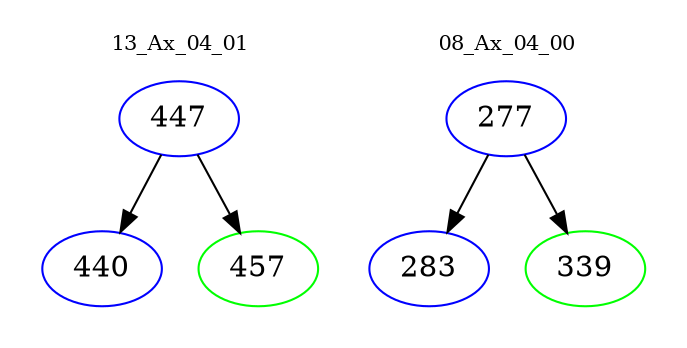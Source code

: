 digraph{
subgraph cluster_0 {
color = white
label = "13_Ax_04_01";
fontsize=10;
T0_447 [label="447", color="blue"]
T0_447 -> T0_440 [color="black"]
T0_440 [label="440", color="blue"]
T0_447 -> T0_457 [color="black"]
T0_457 [label="457", color="green"]
}
subgraph cluster_1 {
color = white
label = "08_Ax_04_00";
fontsize=10;
T1_277 [label="277", color="blue"]
T1_277 -> T1_283 [color="black"]
T1_283 [label="283", color="blue"]
T1_277 -> T1_339 [color="black"]
T1_339 [label="339", color="green"]
}
}
